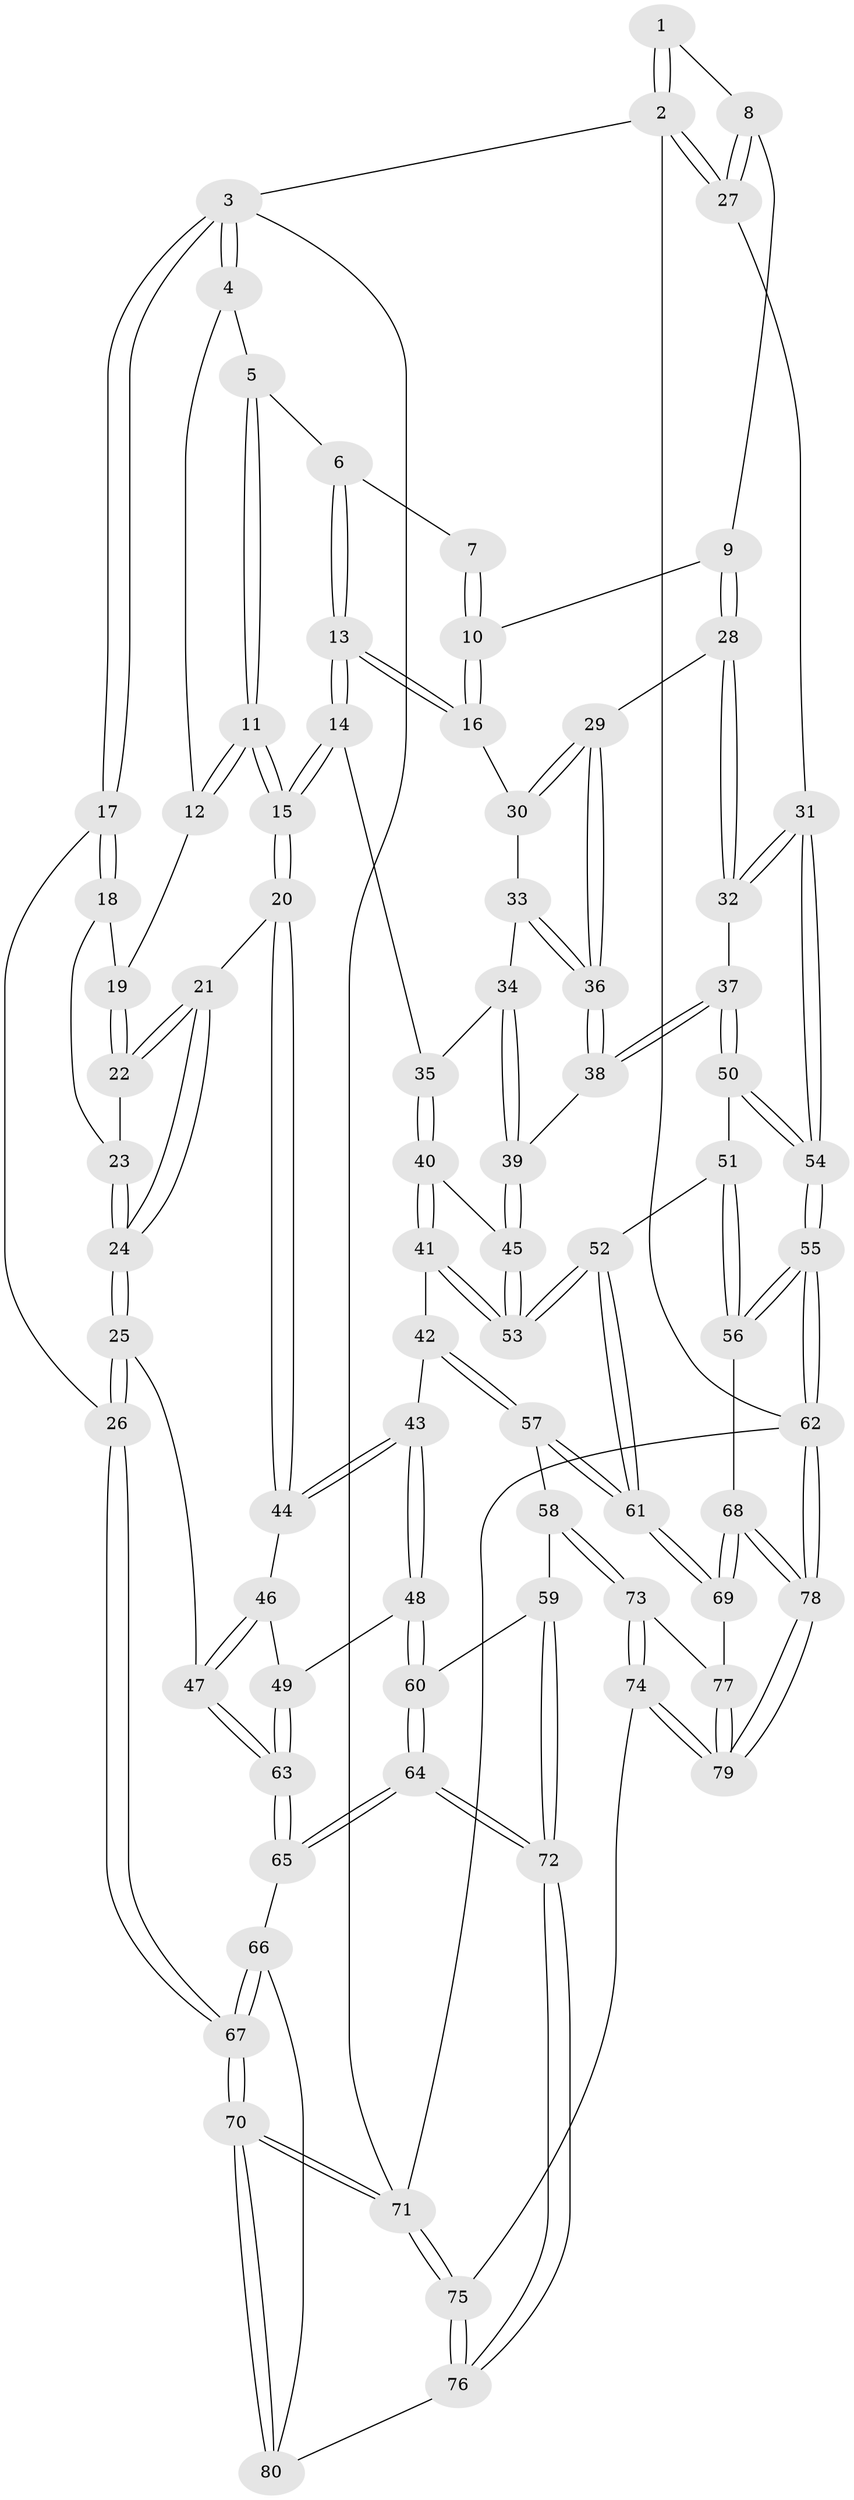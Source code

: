 // coarse degree distribution, {4: 0.2708333333333333, 6: 0.10416666666666667, 5: 0.4791666666666667, 3: 0.125, 9: 0.020833333333333332}
// Generated by graph-tools (version 1.1) at 2025/06/03/04/25 22:06:26]
// undirected, 80 vertices, 197 edges
graph export_dot {
graph [start="1"]
  node [color=gray90,style=filled];
  1 [pos="+0.9012991493874217+0"];
  2 [pos="+1+0"];
  3 [pos="+0+0"];
  4 [pos="+0.22323033381848548+0"];
  5 [pos="+0.30669315712959067+0"];
  6 [pos="+0.5345617718106496+0"];
  7 [pos="+0.8127394806422173+0"];
  8 [pos="+0.8988698805089428+0.15197471948379573"];
  9 [pos="+0.8737531264608306+0.16442657973938501"];
  10 [pos="+0.7575663864140698+0.098667254407702"];
  11 [pos="+0.3559558369520834+0.18379524496204558"];
  12 [pos="+0.16931783404621104+0.09074716139960198"];
  13 [pos="+0.5671972488046382+0.13300131476857277"];
  14 [pos="+0.47957470027674604+0.24422103963988068"];
  15 [pos="+0.405881795932549+0.2527930177908226"];
  16 [pos="+0.5696920679737368+0.13298446185258966"];
  17 [pos="+0+0.028364652406790668"];
  18 [pos="+0+0.11189807984521347"];
  19 [pos="+0.16197500470172957+0.09536341519761685"];
  20 [pos="+0.370464867259087+0.2880109616700209"];
  21 [pos="+0.2223910452391334+0.28421535829295036"];
  22 [pos="+0.1431647916752579+0.22087919661882138"];
  23 [pos="+0.09174023845177072+0.2332781286773474"];
  24 [pos="+0.007960164038815387+0.42180672681927417"];
  25 [pos="+0+0.4733548536723401"];
  26 [pos="+0+0.46843583977550657"];
  27 [pos="+1+0.14848810993352687"];
  28 [pos="+0.8566605037105101+0.2184389015453683"];
  29 [pos="+0.8153427660792736+0.2575439695036541"];
  30 [pos="+0.7072349068963576+0.22462111746171212"];
  31 [pos="+1+0.4387100435530133"];
  32 [pos="+0.9348082143150193+0.3441111895146031"];
  33 [pos="+0.7133657267301277+0.29232087963896697"];
  34 [pos="+0.6734586323674272+0.30579905263927754"];
  35 [pos="+0.49589014928929354+0.26274131140619417"];
  36 [pos="+0.7977506202352939+0.2872858895402206"];
  37 [pos="+0.8158678853092575+0.4247121371055219"];
  38 [pos="+0.7863215136743851+0.4111439636916074"];
  39 [pos="+0.752613392371954+0.42164715094790894"];
  40 [pos="+0.569486038578225+0.4114353532069698"];
  41 [pos="+0.5414731279297826+0.5100550340013417"];
  42 [pos="+0.48472908150817595+0.5670287733440643"];
  43 [pos="+0.47308825215083866+0.563225177362724"];
  44 [pos="+0.3601109095628357+0.31953053796121605"];
  45 [pos="+0.7076133844193401+0.4528946057966671"];
  46 [pos="+0.35131339336509254+0.33532530809508687"];
  47 [pos="+0+0.4866098518429672"];
  48 [pos="+0.2845059547845019+0.5701941655241863"];
  49 [pos="+0.26917749579093325+0.5595743214042371"];
  50 [pos="+0.8993744616246502+0.5294714315663962"];
  51 [pos="+0.8842878598576569+0.547252198333544"];
  52 [pos="+0.7079370182726462+0.614817745403989"];
  53 [pos="+0.7043759701150791+0.6050123125263226"];
  54 [pos="+1+0.5043575282759791"];
  55 [pos="+1+0.7934987668071972"];
  56 [pos="+0.8776110502614682+0.7536605073814118"];
  57 [pos="+0.48485506532888545+0.5674647780377112"];
  58 [pos="+0.45763250767259384+0.7280397191353246"];
  59 [pos="+0.44884039494554323+0.7265286183611182"];
  60 [pos="+0.33463941102164874+0.6795758128071531"];
  61 [pos="+0.6862187870927795+0.714774293189963"];
  62 [pos="+1+1"];
  63 [pos="+0.13078857280407777+0.5815162556860402"];
  64 [pos="+0.2403685616482291+0.8629636681095864"];
  65 [pos="+0.13716091695246319+0.7855312276100727"];
  66 [pos="+0.05212825956657513+0.8191903936867653"];
  67 [pos="+0+0.9218487565448579"];
  68 [pos="+0.7951342998783003+0.781608461341071"];
  69 [pos="+0.6869770472905569+0.7261206532124169"];
  70 [pos="+0+1"];
  71 [pos="+0+1"];
  72 [pos="+0.24115585770588652+0.8642646325523057"];
  73 [pos="+0.5384147689373027+0.8172668477336167"];
  74 [pos="+0.4404268680423065+1"];
  75 [pos="+0.3601670998539242+1"];
  76 [pos="+0.3271874022406204+1"];
  77 [pos="+0.6685235026497899+0.7392117841901589"];
  78 [pos="+0.8383845077636145+1"];
  79 [pos="+0.7262213383844229+1"];
  80 [pos="+0.08464537436660147+0.9437561173926657"];
  1 -- 2;
  1 -- 2;
  1 -- 8;
  2 -- 3;
  2 -- 27;
  2 -- 27;
  2 -- 62;
  3 -- 4;
  3 -- 4;
  3 -- 17;
  3 -- 17;
  3 -- 71;
  4 -- 5;
  4 -- 12;
  5 -- 6;
  5 -- 11;
  5 -- 11;
  6 -- 7;
  6 -- 13;
  6 -- 13;
  7 -- 10;
  7 -- 10;
  8 -- 9;
  8 -- 27;
  8 -- 27;
  9 -- 10;
  9 -- 28;
  9 -- 28;
  10 -- 16;
  10 -- 16;
  11 -- 12;
  11 -- 12;
  11 -- 15;
  11 -- 15;
  12 -- 19;
  13 -- 14;
  13 -- 14;
  13 -- 16;
  13 -- 16;
  14 -- 15;
  14 -- 15;
  14 -- 35;
  15 -- 20;
  15 -- 20;
  16 -- 30;
  17 -- 18;
  17 -- 18;
  17 -- 26;
  18 -- 19;
  18 -- 23;
  19 -- 22;
  19 -- 22;
  20 -- 21;
  20 -- 44;
  20 -- 44;
  21 -- 22;
  21 -- 22;
  21 -- 24;
  21 -- 24;
  22 -- 23;
  23 -- 24;
  23 -- 24;
  24 -- 25;
  24 -- 25;
  25 -- 26;
  25 -- 26;
  25 -- 47;
  26 -- 67;
  26 -- 67;
  27 -- 31;
  28 -- 29;
  28 -- 32;
  28 -- 32;
  29 -- 30;
  29 -- 30;
  29 -- 36;
  29 -- 36;
  30 -- 33;
  31 -- 32;
  31 -- 32;
  31 -- 54;
  31 -- 54;
  32 -- 37;
  33 -- 34;
  33 -- 36;
  33 -- 36;
  34 -- 35;
  34 -- 39;
  34 -- 39;
  35 -- 40;
  35 -- 40;
  36 -- 38;
  36 -- 38;
  37 -- 38;
  37 -- 38;
  37 -- 50;
  37 -- 50;
  38 -- 39;
  39 -- 45;
  39 -- 45;
  40 -- 41;
  40 -- 41;
  40 -- 45;
  41 -- 42;
  41 -- 53;
  41 -- 53;
  42 -- 43;
  42 -- 57;
  42 -- 57;
  43 -- 44;
  43 -- 44;
  43 -- 48;
  43 -- 48;
  44 -- 46;
  45 -- 53;
  45 -- 53;
  46 -- 47;
  46 -- 47;
  46 -- 49;
  47 -- 63;
  47 -- 63;
  48 -- 49;
  48 -- 60;
  48 -- 60;
  49 -- 63;
  49 -- 63;
  50 -- 51;
  50 -- 54;
  50 -- 54;
  51 -- 52;
  51 -- 56;
  51 -- 56;
  52 -- 53;
  52 -- 53;
  52 -- 61;
  52 -- 61;
  54 -- 55;
  54 -- 55;
  55 -- 56;
  55 -- 56;
  55 -- 62;
  55 -- 62;
  56 -- 68;
  57 -- 58;
  57 -- 61;
  57 -- 61;
  58 -- 59;
  58 -- 73;
  58 -- 73;
  59 -- 60;
  59 -- 72;
  59 -- 72;
  60 -- 64;
  60 -- 64;
  61 -- 69;
  61 -- 69;
  62 -- 78;
  62 -- 78;
  62 -- 71;
  63 -- 65;
  63 -- 65;
  64 -- 65;
  64 -- 65;
  64 -- 72;
  64 -- 72;
  65 -- 66;
  66 -- 67;
  66 -- 67;
  66 -- 80;
  67 -- 70;
  67 -- 70;
  68 -- 69;
  68 -- 69;
  68 -- 78;
  68 -- 78;
  69 -- 77;
  70 -- 71;
  70 -- 71;
  70 -- 80;
  70 -- 80;
  71 -- 75;
  71 -- 75;
  72 -- 76;
  72 -- 76;
  73 -- 74;
  73 -- 74;
  73 -- 77;
  74 -- 75;
  74 -- 79;
  74 -- 79;
  75 -- 76;
  75 -- 76;
  76 -- 80;
  77 -- 79;
  77 -- 79;
  78 -- 79;
  78 -- 79;
}
